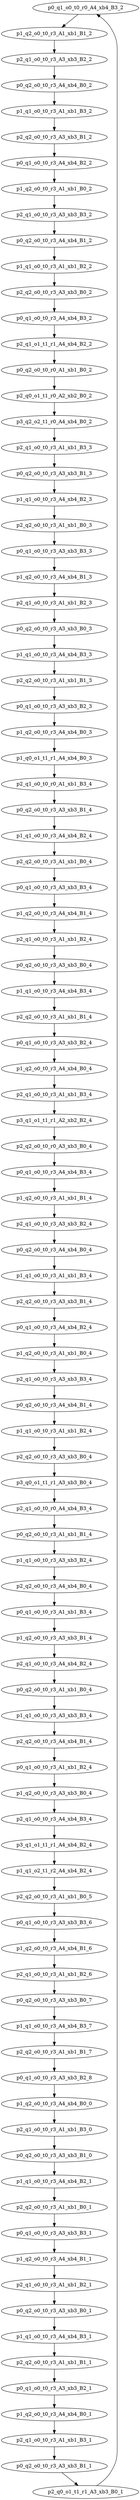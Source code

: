 digraph Test{
p0_q1_o0_t0_r0_A4_xb4_B3_2 -> p1_q2_o0_t0_r3_A1_xb1_B1_2 -> p2_q1_o0_t0_r3_A3_xb3_B2_2 -> p0_q2_o0_t0_r3_A4_xb4_B0_2 -> p1_q1_o0_t0_r3_A1_xb1_B3_2 -> p2_q2_o0_t0_r3_A3_xb3_B1_2 -> p0_q1_o0_t0_r3_A4_xb4_B2_2 -> p1_q2_o0_t0_r3_A1_xb1_B0_2 -> p2_q1_o0_t0_r3_A3_xb3_B3_2 -> p0_q2_o0_t0_r3_A4_xb4_B1_2 -> p1_q1_o0_t0_r3_A1_xb1_B2_2 -> p2_q2_o0_t0_r3_A3_xb3_B0_2 -> p0_q1_o0_t0_r3_A4_xb4_B3_2 -> p2_q1_o1_t1_r1_A4_xb4_B2_2 -> p0_q2_o0_t0_r0_A1_xb1_B0_2 -> p2_q0_o1_t1_r0_A2_xb2_B0_2 -> p3_q2_o2_t1_r0_A4_xb4_B0_2 -> p2_q1_o0_t0_r3_A1_xb1_B3_3 -> p0_q2_o0_t0_r3_A3_xb3_B1_3 -> p1_q1_o0_t0_r3_A4_xb4_B2_3 -> p2_q2_o0_t0_r3_A1_xb1_B0_3 -> p0_q1_o0_t0_r3_A3_xb3_B3_3 -> p1_q2_o0_t0_r3_A4_xb4_B1_3 -> p2_q1_o0_t0_r3_A1_xb1_B2_3 -> p0_q2_o0_t0_r3_A3_xb3_B0_3 -> p1_q1_o0_t0_r3_A4_xb4_B3_3 -> p2_q2_o0_t0_r3_A1_xb1_B1_3 -> p0_q1_o0_t0_r3_A3_xb3_B2_3 -> p1_q2_o0_t0_r3_A4_xb4_B0_3 -> p1_q0_o1_t1_r1_A4_xb4_B0_3 -> p2_q1_o0_t0_r0_A1_xb1_B3_4 -> p0_q2_o0_t0_r3_A3_xb3_B1_4 -> p1_q1_o0_t0_r3_A4_xb4_B2_4 -> p2_q2_o0_t0_r3_A1_xb1_B0_4 -> p0_q1_o0_t0_r3_A3_xb3_B3_4 -> p1_q2_o0_t0_r3_A4_xb4_B1_4 -> p2_q1_o0_t0_r3_A1_xb1_B2_4 -> p0_q2_o0_t0_r3_A3_xb3_B0_4 -> p1_q1_o0_t0_r3_A4_xb4_B3_4 -> p2_q2_o0_t0_r3_A1_xb1_B1_4 -> p0_q1_o0_t0_r3_A3_xb3_B2_4 -> p1_q2_o0_t0_r3_A4_xb4_B0_4 -> p2_q1_o0_t0_r3_A1_xb1_B3_4 -> p3_q1_o1_t1_r1_A2_xb2_B2_4 -> p2_q2_o0_t0_r0_A3_xb3_B0_4 -> p0_q1_o0_t0_r3_A4_xb4_B3_4 -> p1_q2_o0_t0_r3_A1_xb1_B1_4 -> p2_q1_o0_t0_r3_A3_xb3_B2_4 -> p0_q2_o0_t0_r3_A4_xb4_B0_4 -> p1_q1_o0_t0_r3_A1_xb1_B3_4 -> p2_q2_o0_t0_r3_A3_xb3_B1_4 -> p0_q1_o0_t0_r3_A4_xb4_B2_4 -> p1_q2_o0_t0_r3_A1_xb1_B0_4 -> p2_q1_o0_t0_r3_A3_xb3_B3_4 -> p0_q2_o0_t0_r3_A4_xb4_B1_4 -> p1_q1_o0_t0_r3_A1_xb1_B2_4 -> p2_q2_o0_t0_r3_A3_xb3_B0_4 -> p3_q0_o1_t1_r1_A3_xb3_B0_4 -> p2_q1_o0_t0_r0_A4_xb4_B3_4 -> p0_q2_o0_t0_r3_A1_xb1_B1_4 -> p1_q1_o0_t0_r3_A3_xb3_B2_4 -> p2_q2_o0_t0_r3_A4_xb4_B0_4 -> p0_q1_o0_t0_r3_A1_xb1_B3_4 -> p1_q2_o0_t0_r3_A3_xb3_B1_4 -> p2_q1_o0_t0_r3_A4_xb4_B2_4 -> p0_q2_o0_t0_r3_A1_xb1_B0_4 -> p1_q1_o0_t0_r3_A3_xb3_B3_4 -> p2_q2_o0_t0_r3_A4_xb4_B1_4 -> p0_q1_o0_t0_r3_A1_xb1_B2_4 -> p1_q2_o0_t0_r3_A3_xb3_B0_4 -> p2_q1_o0_t0_r3_A4_xb4_B3_4 -> p3_q1_o1_t1_r1_A4_xb4_B2_4 -> p1_q1_o2_t1_r2_A4_xb4_B2_4 -> p2_q2_o0_t0_r3_A1_xb1_B0_5 -> p0_q1_o0_t0_r3_A3_xb3_B3_6 -> p1_q2_o0_t0_r3_A4_xb4_B1_6 -> p2_q1_o0_t0_r3_A1_xb1_B2_6 -> p0_q2_o0_t0_r3_A3_xb3_B0_7 -> p1_q1_o0_t0_r3_A4_xb4_B3_7 -> p2_q2_o0_t0_r3_A1_xb1_B1_7 -> p0_q1_o0_t0_r3_A3_xb3_B2_8 -> p1_q2_o0_t0_r3_A4_xb4_B0_0 -> p2_q1_o0_t0_r3_A1_xb1_B3_0 -> p0_q2_o0_t0_r3_A3_xb3_B1_0 -> p1_q1_o0_t0_r3_A4_xb4_B2_1 -> p2_q2_o0_t0_r3_A1_xb1_B0_1 -> p0_q1_o0_t0_r3_A3_xb3_B3_1 -> p1_q2_o0_t0_r3_A4_xb4_B1_1 -> p2_q1_o0_t0_r3_A1_xb1_B2_1 -> p0_q2_o0_t0_r3_A3_xb3_B0_1 -> p1_q1_o0_t0_r3_A4_xb4_B3_1 -> p2_q2_o0_t0_r3_A1_xb1_B1_1 -> p0_q1_o0_t0_r3_A3_xb3_B2_1 -> p1_q2_o0_t0_r3_A4_xb4_B0_1 -> p2_q1_o0_t0_r3_A1_xb1_B3_1 -> p0_q2_o0_t0_r3_A3_xb3_B1_1 -> p2_q0_o1_t1_r1_A3_xb3_B0_1 -> p0_q1_o0_t0_r0_A4_xb4_B3_2;}